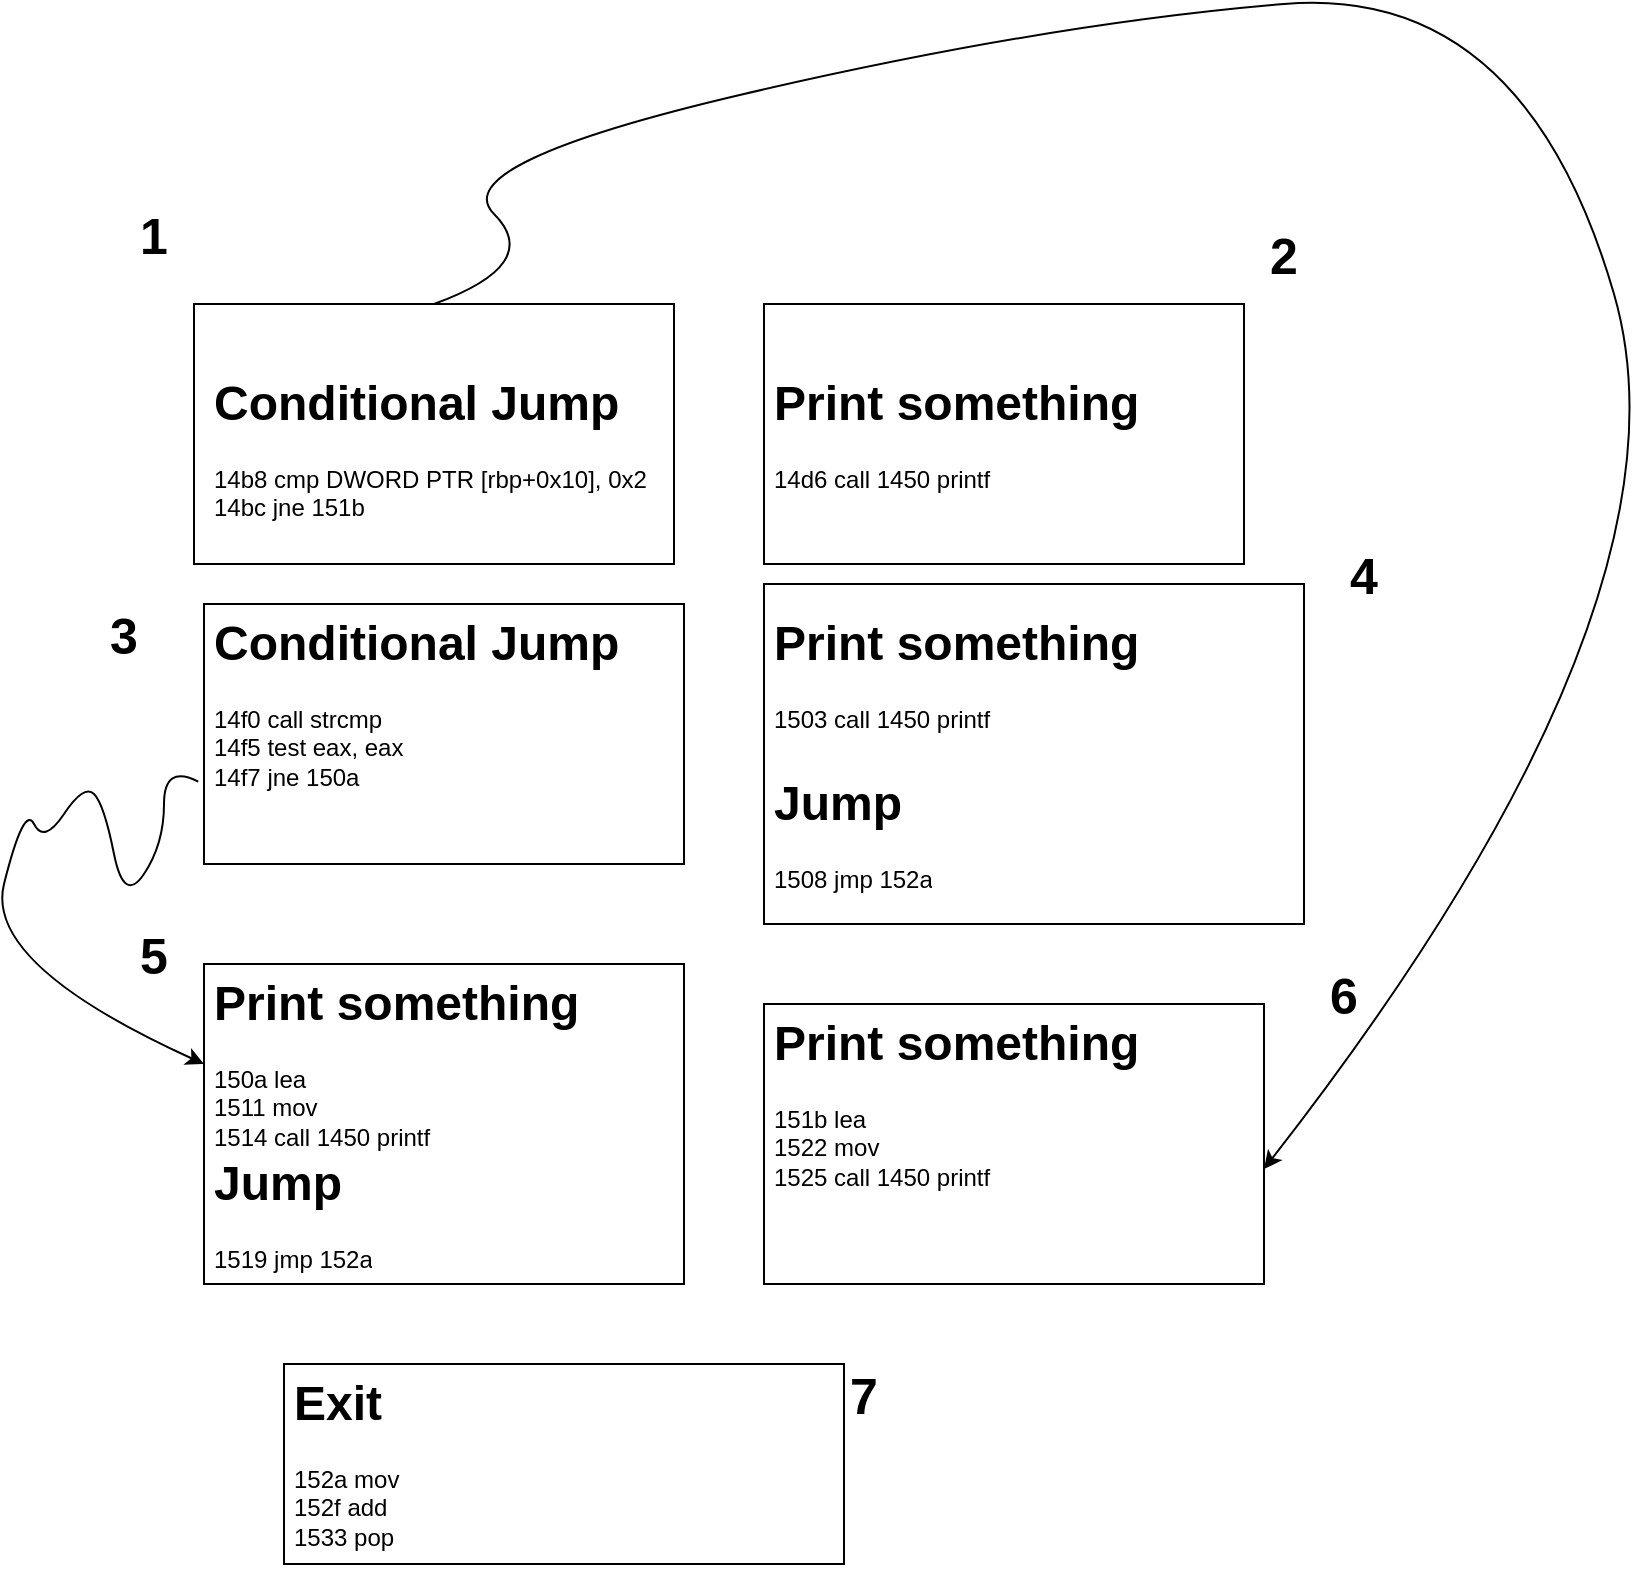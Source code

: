 <mxfile version="21.6.8" type="github">
  <diagram name="Page-1" id="tp_Fnsr0nrWaERy8EUm5">
    <mxGraphModel dx="1304" dy="1782" grid="1" gridSize="10" guides="1" tooltips="1" connect="1" arrows="1" fold="1" page="1" pageScale="1" pageWidth="850" pageHeight="1100" math="0" shadow="0">
      <root>
        <mxCell id="0" />
        <mxCell id="1" parent="0" />
        <mxCell id="IlNx_alblMruZtQv7fDm-17" value="" style="rounded=0;whiteSpace=wrap;html=1;" vertex="1" parent="1">
          <mxGeometry x="520" y="420" width="250" height="140" as="geometry" />
        </mxCell>
        <mxCell id="IlNx_alblMruZtQv7fDm-16" value="" style="rounded=0;whiteSpace=wrap;html=1;" vertex="1" parent="1">
          <mxGeometry x="280" y="600" width="280" height="100" as="geometry" />
        </mxCell>
        <mxCell id="IlNx_alblMruZtQv7fDm-15" value="" style="rounded=0;whiteSpace=wrap;html=1;" vertex="1" parent="1">
          <mxGeometry x="240" y="400" width="240" height="160" as="geometry" />
        </mxCell>
        <mxCell id="IlNx_alblMruZtQv7fDm-14" value="" style="rounded=0;whiteSpace=wrap;html=1;" vertex="1" parent="1">
          <mxGeometry x="520" y="70" width="240" height="130" as="geometry" />
        </mxCell>
        <mxCell id="IlNx_alblMruZtQv7fDm-13" value="" style="rounded=0;whiteSpace=wrap;html=1;" vertex="1" parent="1">
          <mxGeometry x="235" y="70" width="240" height="130" as="geometry" />
        </mxCell>
        <mxCell id="IlNx_alblMruZtQv7fDm-12" value="" style="rounded=0;whiteSpace=wrap;html=1;" vertex="1" parent="1">
          <mxGeometry x="240" y="220" width="240" height="130" as="geometry" />
        </mxCell>
        <mxCell id="IlNx_alblMruZtQv7fDm-1" value="&lt;h1&gt;Conditional Jump&lt;/h1&gt;&lt;p&gt;&lt;/p&gt;14b8 cmp DWORD PTR [rbp+0x10], 0x2&lt;br&gt;14bc jne 151b&lt;br&gt;&lt;p&gt;&lt;br&gt;&lt;/p&gt;" style="text;html=1;strokeColor=none;fillColor=none;spacing=5;spacingTop=-20;whiteSpace=wrap;overflow=hidden;rounded=0;" vertex="1" parent="1">
          <mxGeometry x="240" y="100" width="250" height="90" as="geometry" />
        </mxCell>
        <mxCell id="IlNx_alblMruZtQv7fDm-2" value="&lt;h1&gt;Print something&lt;/h1&gt;&lt;p&gt;&lt;/p&gt;14d6 call 1450 printf&lt;br&gt;&lt;p&gt;&lt;br&gt;&lt;/p&gt;" style="text;html=1;strokeColor=none;fillColor=none;spacing=5;spacingTop=-20;whiteSpace=wrap;overflow=hidden;rounded=0;" vertex="1" parent="1">
          <mxGeometry x="520" y="100" width="240" height="70" as="geometry" />
        </mxCell>
        <mxCell id="IlNx_alblMruZtQv7fDm-3" value="&lt;h1&gt;Conditional Jump&lt;/h1&gt;&lt;p&gt;&lt;/p&gt;14f0 call strcmp&lt;br&gt;14f5 test eax, eax&lt;br&gt;14f7 jne 150a" style="text;html=1;strokeColor=none;fillColor=none;spacing=5;spacingTop=-20;whiteSpace=wrap;overflow=hidden;rounded=0;" vertex="1" parent="1">
          <mxGeometry x="240" y="220" width="240" height="100" as="geometry" />
        </mxCell>
        <mxCell id="IlNx_alblMruZtQv7fDm-6" value="&lt;h1&gt;Print something&lt;/h1&gt;&lt;p&gt;&lt;/p&gt;150a lea&lt;br&gt;1511 mov&lt;br&gt;1514 call 1450 printf" style="text;html=1;strokeColor=none;fillColor=none;spacing=5;spacingTop=-20;whiteSpace=wrap;overflow=hidden;rounded=0;" vertex="1" parent="1">
          <mxGeometry x="240" y="400" width="250" height="100" as="geometry" />
        </mxCell>
        <mxCell id="IlNx_alblMruZtQv7fDm-7" value="&lt;h1&gt;Jump&lt;/h1&gt;&lt;div&gt;1519 jmp 152a&lt;/div&gt;" style="text;html=1;strokeColor=none;fillColor=none;spacing=5;spacingTop=-20;whiteSpace=wrap;overflow=hidden;rounded=0;" vertex="1" parent="1">
          <mxGeometry x="240" y="490" width="250" height="70" as="geometry" />
        </mxCell>
        <mxCell id="IlNx_alblMruZtQv7fDm-8" value="&lt;h1&gt;Print something&lt;/h1&gt;&lt;p&gt;&lt;/p&gt;151b lea&lt;br&gt;1522 mov&lt;br&gt;1525 call 1450 printf" style="text;html=1;strokeColor=none;fillColor=none;spacing=5;spacingTop=-20;whiteSpace=wrap;overflow=hidden;rounded=0;" vertex="1" parent="1">
          <mxGeometry x="520" y="420" width="250" height="110" as="geometry" />
        </mxCell>
        <mxCell id="IlNx_alblMruZtQv7fDm-9" value="&lt;h1&gt;Exit&lt;/h1&gt;&lt;p&gt;&lt;/p&gt;152a mov&lt;br&gt;152f add&lt;br&gt;1533 pop" style="text;html=1;strokeColor=none;fillColor=none;spacing=5;spacingTop=-20;whiteSpace=wrap;overflow=hidden;rounded=0;" vertex="1" parent="1">
          <mxGeometry x="280" y="600" width="250" height="110" as="geometry" />
        </mxCell>
        <mxCell id="IlNx_alblMruZtQv7fDm-11" value="" style="group" vertex="1" connectable="0" parent="1">
          <mxGeometry x="520" y="210" width="270" height="170" as="geometry" />
        </mxCell>
        <mxCell id="IlNx_alblMruZtQv7fDm-10" value="" style="rounded=0;whiteSpace=wrap;html=1;" vertex="1" parent="IlNx_alblMruZtQv7fDm-11">
          <mxGeometry width="270" height="170" as="geometry" />
        </mxCell>
        <mxCell id="IlNx_alblMruZtQv7fDm-4" value="&lt;h1&gt;Print something&lt;/h1&gt;&lt;p&gt;&lt;/p&gt;1503 call 1450 printf&lt;br&gt;&lt;p&gt;&lt;br&gt;&lt;/p&gt;" style="text;html=1;strokeColor=none;fillColor=none;spacing=5;spacingTop=-20;whiteSpace=wrap;overflow=hidden;rounded=0;" vertex="1" parent="IlNx_alblMruZtQv7fDm-11">
          <mxGeometry y="10" width="250" height="70" as="geometry" />
        </mxCell>
        <mxCell id="IlNx_alblMruZtQv7fDm-5" value="&lt;h1&gt;Jump&lt;/h1&gt;&lt;div&gt;1508 jmp 152a&lt;/div&gt;" style="text;html=1;strokeColor=none;fillColor=none;spacing=5;spacingTop=-20;whiteSpace=wrap;overflow=hidden;rounded=0;" vertex="1" parent="IlNx_alblMruZtQv7fDm-11">
          <mxGeometry y="90" width="250" height="70" as="geometry" />
        </mxCell>
        <mxCell id="IlNx_alblMruZtQv7fDm-18" value="&lt;b style=&quot;font-size: 25px;&quot;&gt;1&lt;/b&gt;" style="text;html=1;strokeColor=none;fillColor=none;align=center;verticalAlign=middle;whiteSpace=wrap;rounded=0;fontSize=25;" vertex="1" parent="1">
          <mxGeometry x="195" y="20" width="40" height="30" as="geometry" />
        </mxCell>
        <mxCell id="IlNx_alblMruZtQv7fDm-19" value="&lt;b style=&quot;font-size: 25px;&quot;&gt;2&lt;/b&gt;" style="text;html=1;strokeColor=none;fillColor=none;align=center;verticalAlign=middle;whiteSpace=wrap;rounded=0;fontSize=25;" vertex="1" parent="1">
          <mxGeometry x="760" y="30" width="40" height="30" as="geometry" />
        </mxCell>
        <mxCell id="IlNx_alblMruZtQv7fDm-20" value="&lt;b style=&quot;font-size: 25px;&quot;&gt;3&lt;/b&gt;" style="text;html=1;strokeColor=none;fillColor=none;align=center;verticalAlign=middle;whiteSpace=wrap;rounded=0;fontSize=25;" vertex="1" parent="1">
          <mxGeometry x="180" y="220" width="40" height="30" as="geometry" />
        </mxCell>
        <mxCell id="IlNx_alblMruZtQv7fDm-21" value="&lt;b style=&quot;font-size: 25px;&quot;&gt;4&lt;/b&gt;" style="text;html=1;strokeColor=none;fillColor=none;align=center;verticalAlign=middle;whiteSpace=wrap;rounded=0;fontSize=25;" vertex="1" parent="1">
          <mxGeometry x="800" y="190" width="40" height="30" as="geometry" />
        </mxCell>
        <mxCell id="IlNx_alblMruZtQv7fDm-22" value="&lt;b style=&quot;font-size: 25px;&quot;&gt;5&lt;/b&gt;" style="text;html=1;strokeColor=none;fillColor=none;align=center;verticalAlign=middle;whiteSpace=wrap;rounded=0;fontSize=25;" vertex="1" parent="1">
          <mxGeometry x="195" y="380" width="40" height="30" as="geometry" />
        </mxCell>
        <mxCell id="IlNx_alblMruZtQv7fDm-23" value="&lt;b style=&quot;font-size: 25px;&quot;&gt;6&lt;/b&gt;" style="text;html=1;strokeColor=none;fillColor=none;align=center;verticalAlign=middle;whiteSpace=wrap;rounded=0;fontSize=25;" vertex="1" parent="1">
          <mxGeometry x="790" y="400" width="40" height="30" as="geometry" />
        </mxCell>
        <mxCell id="IlNx_alblMruZtQv7fDm-24" value="&lt;b style=&quot;font-size: 25px;&quot;&gt;7&lt;/b&gt;" style="text;html=1;strokeColor=none;fillColor=none;align=center;verticalAlign=middle;whiteSpace=wrap;rounded=0;fontSize=25;" vertex="1" parent="1">
          <mxGeometry x="550" y="600" width="40" height="30" as="geometry" />
        </mxCell>
        <mxCell id="IlNx_alblMruZtQv7fDm-27" value="" style="curved=1;endArrow=classic;html=1;rounded=0;exitX=0.5;exitY=0;exitDx=0;exitDy=0;entryX=1;entryY=0.75;entryDx=0;entryDy=0;" edge="1" parent="1" source="IlNx_alblMruZtQv7fDm-13" target="IlNx_alblMruZtQv7fDm-8">
          <mxGeometry width="50" height="50" relative="1" as="geometry">
            <mxPoint x="360" y="50" as="sourcePoint" />
            <mxPoint x="870" y="590" as="targetPoint" />
            <Array as="points">
              <mxPoint x="410" y="50" />
              <mxPoint x="360" />
              <mxPoint x="660" y="-70" />
              <mxPoint x="900" y="-90" />
              <mxPoint x="990" y="220" />
            </Array>
          </mxGeometry>
        </mxCell>
        <mxCell id="IlNx_alblMruZtQv7fDm-29" value="" style="curved=1;endArrow=classic;html=1;rounded=0;exitX=-0.012;exitY=0.888;exitDx=0;exitDy=0;entryX=0;entryY=0.5;entryDx=0;entryDy=0;exitPerimeter=0;" edge="1" parent="1" source="IlNx_alblMruZtQv7fDm-3" target="IlNx_alblMruZtQv7fDm-6">
          <mxGeometry width="50" height="50" relative="1" as="geometry">
            <mxPoint x="150" y="370" as="sourcePoint" />
            <mxPoint x="140" y="450" as="targetPoint" />
            <Array as="points">
              <mxPoint x="220" y="300" />
              <mxPoint x="220" y="340" />
              <mxPoint x="200" y="370" />
              <mxPoint x="190" y="320" />
              <mxPoint x="180" y="310" />
              <mxPoint x="160" y="340" />
              <mxPoint x="150" y="320" />
              <mxPoint x="130" y="400" />
            </Array>
          </mxGeometry>
        </mxCell>
      </root>
    </mxGraphModel>
  </diagram>
</mxfile>
